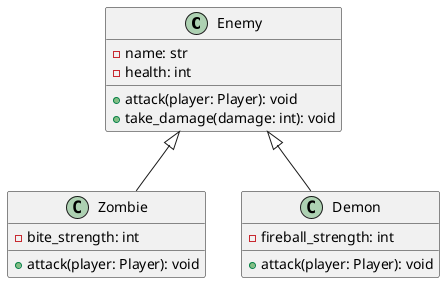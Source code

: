 @startuml

class Enemy{
    -name: str
    -health: int
    +attack(player: Player): void
    +take_damage(damage: int): void
}

class Zombie{
    -bite_strength: int
    +attack(player: Player): void
}

class Demon{
    -fireball_strength: int
    +attack(player: Player): void
}

class Zombie extends Enemy
class Demon extends Enemy
@enduml
